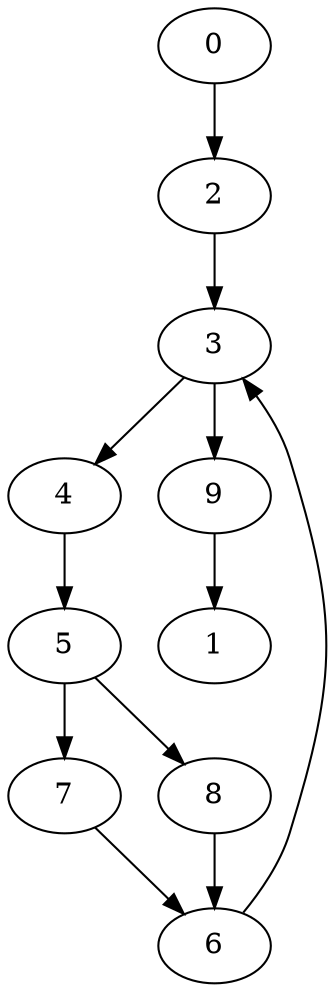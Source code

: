 digraph {
	0 -> 2;
	2 -> 3;
	3 -> 4;
	4 -> 5;
	5 -> 7;
	7 -> 6;
	5 -> 8;
	8 -> 6;
	6 -> 3;
	3 -> 9;
	9 -> 1;
}